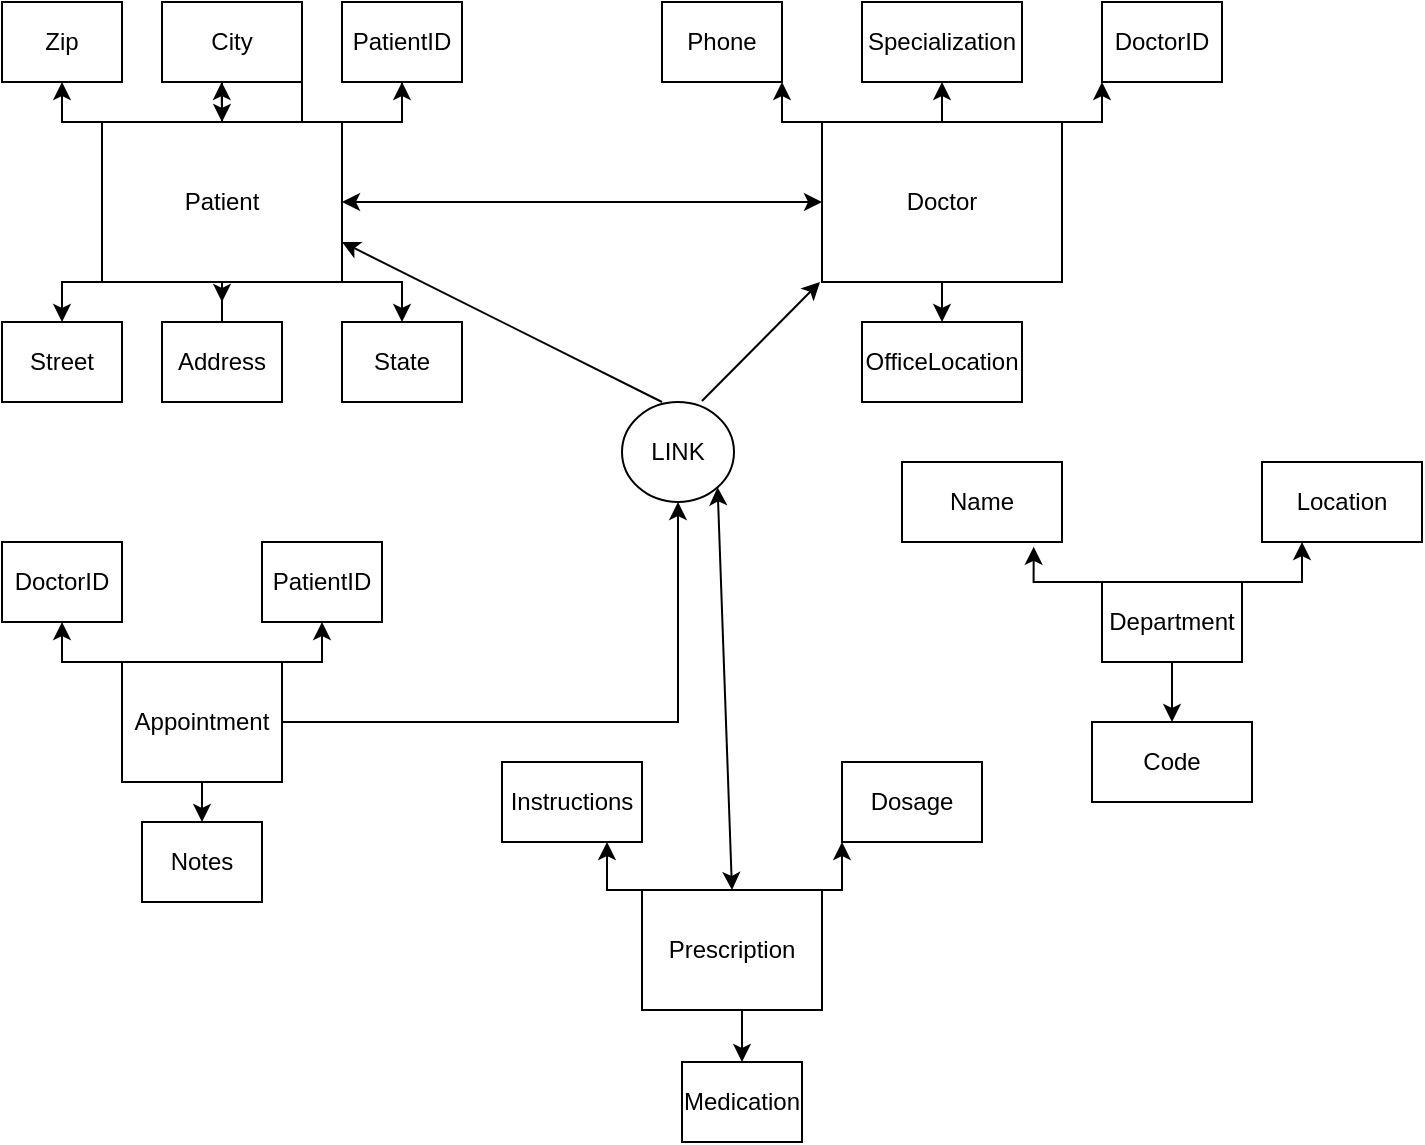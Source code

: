 <mxfile version="28.2.2">
  <diagram name="Страница — 1" id="5tCdzcLCmoUiRQ9UJjtX">
    <mxGraphModel dx="976" dy="630" grid="1" gridSize="10" guides="1" tooltips="1" connect="1" arrows="1" fold="1" page="1" pageScale="1" pageWidth="827" pageHeight="1169" math="0" shadow="0">
      <root>
        <mxCell id="0" />
        <mxCell id="1" parent="0" />
        <mxCell id="usJaf5t2ZkvXkqVpBnMW-19" style="edgeStyle=orthogonalEdgeStyle;rounded=0;orthogonalLoop=1;jettySize=auto;html=1;exitX=0;exitY=1;exitDx=0;exitDy=0;entryX=0.5;entryY=0;entryDx=0;entryDy=0;" parent="1" source="usJaf5t2ZkvXkqVpBnMW-1" target="usJaf5t2ZkvXkqVpBnMW-16" edge="1">
          <mxGeometry relative="1" as="geometry" />
        </mxCell>
        <mxCell id="usJaf5t2ZkvXkqVpBnMW-21" style="edgeStyle=orthogonalEdgeStyle;rounded=0;orthogonalLoop=1;jettySize=auto;html=1;exitX=1;exitY=1;exitDx=0;exitDy=0;entryX=0.5;entryY=0;entryDx=0;entryDy=0;" parent="1" source="usJaf5t2ZkvXkqVpBnMW-1" target="usJaf5t2ZkvXkqVpBnMW-18" edge="1">
          <mxGeometry relative="1" as="geometry" />
        </mxCell>
        <mxCell id="usJaf5t2ZkvXkqVpBnMW-22" style="edgeStyle=orthogonalEdgeStyle;rounded=0;orthogonalLoop=1;jettySize=auto;html=1;exitX=1;exitY=0;exitDx=0;exitDy=0;" parent="1" source="usJaf5t2ZkvXkqVpBnMW-1" edge="1">
          <mxGeometry relative="1" as="geometry">
            <mxPoint x="230" y="180" as="targetPoint" />
          </mxGeometry>
        </mxCell>
        <mxCell id="usJaf5t2ZkvXkqVpBnMW-25" style="edgeStyle=orthogonalEdgeStyle;rounded=0;orthogonalLoop=1;jettySize=auto;html=1;exitX=0;exitY=0;exitDx=0;exitDy=0;entryX=0.5;entryY=1;entryDx=0;entryDy=0;" parent="1" source="usJaf5t2ZkvXkqVpBnMW-1" target="usJaf5t2ZkvXkqVpBnMW-9" edge="1">
          <mxGeometry relative="1" as="geometry" />
        </mxCell>
        <mxCell id="usJaf5t2ZkvXkqVpBnMW-1" value="Patient" style="rounded=0;whiteSpace=wrap;html=1;" parent="1" vertex="1">
          <mxGeometry x="80" y="200" width="120" height="80" as="geometry" />
        </mxCell>
        <mxCell id="usJaf5t2ZkvXkqVpBnMW-28" value="" style="edgeStyle=orthogonalEdgeStyle;rounded=0;orthogonalLoop=1;jettySize=auto;html=1;" parent="1" source="usJaf5t2ZkvXkqVpBnMW-4" target="usJaf5t2ZkvXkqVpBnMW-1" edge="1">
          <mxGeometry relative="1" as="geometry" />
        </mxCell>
        <mxCell id="usJaf5t2ZkvXkqVpBnMW-4" value="PatientID" style="rounded=0;whiteSpace=wrap;html=1;" parent="1" vertex="1">
          <mxGeometry x="200" y="140" width="60" height="40" as="geometry" />
        </mxCell>
        <mxCell id="usJaf5t2ZkvXkqVpBnMW-8" value="City" style="rounded=0;whiteSpace=wrap;html=1;" parent="1" vertex="1">
          <mxGeometry x="110" y="140" width="70" height="40" as="geometry" />
        </mxCell>
        <mxCell id="usJaf5t2ZkvXkqVpBnMW-9" value="Zip" style="rounded=0;whiteSpace=wrap;html=1;" parent="1" vertex="1">
          <mxGeometry x="30" y="140" width="60" height="40" as="geometry" />
        </mxCell>
        <mxCell id="usJaf5t2ZkvXkqVpBnMW-16" value="Street" style="rounded=0;whiteSpace=wrap;html=1;" parent="1" vertex="1">
          <mxGeometry x="30" y="300" width="60" height="40" as="geometry" />
        </mxCell>
        <mxCell id="usJaf5t2ZkvXkqVpBnMW-20" style="edgeStyle=orthogonalEdgeStyle;rounded=0;orthogonalLoop=1;jettySize=auto;html=1;" parent="1" source="usJaf5t2ZkvXkqVpBnMW-17" edge="1">
          <mxGeometry relative="1" as="geometry">
            <mxPoint x="140" y="290" as="targetPoint" />
          </mxGeometry>
        </mxCell>
        <mxCell id="usJaf5t2ZkvXkqVpBnMW-17" value="Address" style="rounded=0;whiteSpace=wrap;html=1;" parent="1" vertex="1">
          <mxGeometry x="110" y="300" width="60" height="40" as="geometry" />
        </mxCell>
        <mxCell id="usJaf5t2ZkvXkqVpBnMW-18" value="State" style="rounded=0;whiteSpace=wrap;html=1;" parent="1" vertex="1">
          <mxGeometry x="200" y="300" width="60" height="40" as="geometry" />
        </mxCell>
        <mxCell id="usJaf5t2ZkvXkqVpBnMW-24" style="edgeStyle=orthogonalEdgeStyle;rounded=0;orthogonalLoop=1;jettySize=auto;html=1;exitX=0.5;exitY=0;exitDx=0;exitDy=0;entryX=0.426;entryY=1;entryDx=0;entryDy=0;entryPerimeter=0;" parent="1" source="usJaf5t2ZkvXkqVpBnMW-1" target="usJaf5t2ZkvXkqVpBnMW-8" edge="1">
          <mxGeometry relative="1" as="geometry" />
        </mxCell>
        <mxCell id="usJaf5t2ZkvXkqVpBnMW-35" style="edgeStyle=orthogonalEdgeStyle;rounded=0;orthogonalLoop=1;jettySize=auto;html=1;exitX=0;exitY=0;exitDx=0;exitDy=0;entryX=1;entryY=1;entryDx=0;entryDy=0;" parent="1" source="usJaf5t2ZkvXkqVpBnMW-27" target="usJaf5t2ZkvXkqVpBnMW-31" edge="1">
          <mxGeometry relative="1" as="geometry" />
        </mxCell>
        <mxCell id="usJaf5t2ZkvXkqVpBnMW-36" style="edgeStyle=orthogonalEdgeStyle;rounded=0;orthogonalLoop=1;jettySize=auto;html=1;exitX=0.5;exitY=0;exitDx=0;exitDy=0;entryX=0.5;entryY=1;entryDx=0;entryDy=0;" parent="1" source="usJaf5t2ZkvXkqVpBnMW-27" target="usJaf5t2ZkvXkqVpBnMW-30" edge="1">
          <mxGeometry relative="1" as="geometry" />
        </mxCell>
        <mxCell id="usJaf5t2ZkvXkqVpBnMW-37" style="edgeStyle=orthogonalEdgeStyle;rounded=0;orthogonalLoop=1;jettySize=auto;html=1;exitX=1;exitY=0;exitDx=0;exitDy=0;entryX=0;entryY=1;entryDx=0;entryDy=0;" parent="1" source="usJaf5t2ZkvXkqVpBnMW-27" target="usJaf5t2ZkvXkqVpBnMW-29" edge="1">
          <mxGeometry relative="1" as="geometry" />
        </mxCell>
        <mxCell id="usJaf5t2ZkvXkqVpBnMW-39" style="edgeStyle=orthogonalEdgeStyle;rounded=0;orthogonalLoop=1;jettySize=auto;html=1;exitX=0.5;exitY=1;exitDx=0;exitDy=0;entryX=0.5;entryY=0;entryDx=0;entryDy=0;" parent="1" source="usJaf5t2ZkvXkqVpBnMW-27" edge="1">
          <mxGeometry relative="1" as="geometry">
            <mxPoint x="500" y="300" as="targetPoint" />
          </mxGeometry>
        </mxCell>
        <mxCell id="usJaf5t2ZkvXkqVpBnMW-27" value="Doctor" style="rounded=0;whiteSpace=wrap;html=1;" parent="1" vertex="1">
          <mxGeometry x="440" y="200" width="120" height="80" as="geometry" />
        </mxCell>
        <mxCell id="usJaf5t2ZkvXkqVpBnMW-29" value="DoctorID" style="rounded=0;whiteSpace=wrap;html=1;" parent="1" vertex="1">
          <mxGeometry x="580" y="140" width="60" height="40" as="geometry" />
        </mxCell>
        <mxCell id="usJaf5t2ZkvXkqVpBnMW-30" value="Specialization" style="rounded=0;whiteSpace=wrap;html=1;" parent="1" vertex="1">
          <mxGeometry x="460" y="140" width="80" height="40" as="geometry" />
        </mxCell>
        <mxCell id="usJaf5t2ZkvXkqVpBnMW-31" value="Phone" style="rounded=0;whiteSpace=wrap;html=1;" parent="1" vertex="1">
          <mxGeometry x="360" y="140" width="60" height="40" as="geometry" />
        </mxCell>
        <mxCell id="usJaf5t2ZkvXkqVpBnMW-34" value="OfficeLocation" style="rounded=0;whiteSpace=wrap;html=1;" parent="1" vertex="1">
          <mxGeometry x="460" y="300" width="80" height="40" as="geometry" />
        </mxCell>
        <mxCell id="usJaf5t2ZkvXkqVpBnMW-45" style="edgeStyle=orthogonalEdgeStyle;rounded=0;orthogonalLoop=1;jettySize=auto;html=1;exitX=1;exitY=0;exitDx=0;exitDy=0;entryX=0.25;entryY=1;entryDx=0;entryDy=0;" parent="1" source="usJaf5t2ZkvXkqVpBnMW-43" target="usJaf5t2ZkvXkqVpBnMW-44" edge="1">
          <mxGeometry relative="1" as="geometry" />
        </mxCell>
        <mxCell id="usJaf5t2ZkvXkqVpBnMW-50" style="edgeStyle=orthogonalEdgeStyle;rounded=0;orthogonalLoop=1;jettySize=auto;html=1;exitX=0.5;exitY=1;exitDx=0;exitDy=0;entryX=0.5;entryY=0;entryDx=0;entryDy=0;" parent="1" source="usJaf5t2ZkvXkqVpBnMW-43" target="usJaf5t2ZkvXkqVpBnMW-48" edge="1">
          <mxGeometry relative="1" as="geometry" />
        </mxCell>
        <mxCell id="usJaf5t2ZkvXkqVpBnMW-43" value="Department" style="rounded=0;whiteSpace=wrap;html=1;" parent="1" vertex="1">
          <mxGeometry x="580" y="430" width="70" height="40" as="geometry" />
        </mxCell>
        <mxCell id="usJaf5t2ZkvXkqVpBnMW-44" value="Location" style="rounded=0;whiteSpace=wrap;html=1;" parent="1" vertex="1">
          <mxGeometry x="660" y="370" width="80" height="40" as="geometry" />
        </mxCell>
        <mxCell id="usJaf5t2ZkvXkqVpBnMW-46" value="Name" style="rounded=0;whiteSpace=wrap;html=1;" parent="1" vertex="1">
          <mxGeometry x="480" y="370" width="80" height="40" as="geometry" />
        </mxCell>
        <mxCell id="usJaf5t2ZkvXkqVpBnMW-47" style="edgeStyle=orthogonalEdgeStyle;rounded=0;orthogonalLoop=1;jettySize=auto;html=1;exitX=0;exitY=0;exitDx=0;exitDy=0;entryX=0.823;entryY=1.06;entryDx=0;entryDy=0;entryPerimeter=0;" parent="1" source="usJaf5t2ZkvXkqVpBnMW-43" target="usJaf5t2ZkvXkqVpBnMW-46" edge="1">
          <mxGeometry relative="1" as="geometry" />
        </mxCell>
        <mxCell id="usJaf5t2ZkvXkqVpBnMW-48" value="Code" style="rounded=0;whiteSpace=wrap;html=1;" parent="1" vertex="1">
          <mxGeometry x="575" y="500" width="80" height="40" as="geometry" />
        </mxCell>
        <mxCell id="usJaf5t2ZkvXkqVpBnMW-78" style="edgeStyle=orthogonalEdgeStyle;rounded=0;orthogonalLoop=1;jettySize=auto;html=1;exitX=0;exitY=0;exitDx=0;exitDy=0;entryX=0.75;entryY=1;entryDx=0;entryDy=0;" parent="1" source="usJaf5t2ZkvXkqVpBnMW-51" target="usJaf5t2ZkvXkqVpBnMW-76" edge="1">
          <mxGeometry relative="1" as="geometry" />
        </mxCell>
        <mxCell id="usJaf5t2ZkvXkqVpBnMW-79" style="edgeStyle=orthogonalEdgeStyle;rounded=0;orthogonalLoop=1;jettySize=auto;html=1;exitX=1;exitY=0;exitDx=0;exitDy=0;entryX=0;entryY=1;entryDx=0;entryDy=0;" parent="1" source="usJaf5t2ZkvXkqVpBnMW-51" target="usJaf5t2ZkvXkqVpBnMW-77" edge="1">
          <mxGeometry relative="1" as="geometry" />
        </mxCell>
        <mxCell id="usJaf5t2ZkvXkqVpBnMW-80" style="edgeStyle=orthogonalEdgeStyle;rounded=0;orthogonalLoop=1;jettySize=auto;html=1;exitX=0.5;exitY=1;exitDx=0;exitDy=0;entryX=0.5;entryY=0;entryDx=0;entryDy=0;" parent="1" source="usJaf5t2ZkvXkqVpBnMW-51" target="usJaf5t2ZkvXkqVpBnMW-75" edge="1">
          <mxGeometry relative="1" as="geometry" />
        </mxCell>
        <mxCell id="usJaf5t2ZkvXkqVpBnMW-51" value="Prescription" style="rounded=0;whiteSpace=wrap;html=1;" parent="1" vertex="1">
          <mxGeometry x="350" y="584" width="90" height="60" as="geometry" />
        </mxCell>
        <mxCell id="usJaf5t2ZkvXkqVpBnMW-62" style="edgeStyle=orthogonalEdgeStyle;rounded=0;orthogonalLoop=1;jettySize=auto;html=1;exitX=1;exitY=0;exitDx=0;exitDy=0;entryX=0.5;entryY=1;entryDx=0;entryDy=0;" parent="1" source="usJaf5t2ZkvXkqVpBnMW-52" target="usJaf5t2ZkvXkqVpBnMW-61" edge="1">
          <mxGeometry relative="1" as="geometry" />
        </mxCell>
        <mxCell id="usJaf5t2ZkvXkqVpBnMW-63" style="edgeStyle=orthogonalEdgeStyle;rounded=0;orthogonalLoop=1;jettySize=auto;html=1;exitX=0;exitY=0;exitDx=0;exitDy=0;entryX=0.5;entryY=1;entryDx=0;entryDy=0;" parent="1" source="usJaf5t2ZkvXkqVpBnMW-52" target="usJaf5t2ZkvXkqVpBnMW-60" edge="1">
          <mxGeometry relative="1" as="geometry" />
        </mxCell>
        <mxCell id="usJaf5t2ZkvXkqVpBnMW-64" style="edgeStyle=orthogonalEdgeStyle;rounded=0;orthogonalLoop=1;jettySize=auto;html=1;exitX=0.5;exitY=1;exitDx=0;exitDy=0;entryX=0.5;entryY=0;entryDx=0;entryDy=0;" parent="1" source="usJaf5t2ZkvXkqVpBnMW-52" target="usJaf5t2ZkvXkqVpBnMW-59" edge="1">
          <mxGeometry relative="1" as="geometry" />
        </mxCell>
        <mxCell id="usJaf5t2ZkvXkqVpBnMW-66" style="edgeStyle=orthogonalEdgeStyle;rounded=0;orthogonalLoop=1;jettySize=auto;html=1;exitX=1;exitY=0.5;exitDx=0;exitDy=0;entryX=0.5;entryY=1;entryDx=0;entryDy=0;" parent="1" source="usJaf5t2ZkvXkqVpBnMW-52" target="usJaf5t2ZkvXkqVpBnMW-65" edge="1">
          <mxGeometry relative="1" as="geometry" />
        </mxCell>
        <mxCell id="usJaf5t2ZkvXkqVpBnMW-52" value="Appointment" style="rounded=0;whiteSpace=wrap;html=1;" parent="1" vertex="1">
          <mxGeometry x="90" y="470" width="80" height="60" as="geometry" />
        </mxCell>
        <mxCell id="usJaf5t2ZkvXkqVpBnMW-58" value="" style="endArrow=classic;startArrow=classic;html=1;rounded=0;entryX=0;entryY=0.5;entryDx=0;entryDy=0;exitX=1;exitY=0.5;exitDx=0;exitDy=0;" parent="1" source="usJaf5t2ZkvXkqVpBnMW-1" target="usJaf5t2ZkvXkqVpBnMW-27" edge="1">
          <mxGeometry width="50" height="50" relative="1" as="geometry">
            <mxPoint x="310" y="270" as="sourcePoint" />
            <mxPoint x="360" y="220" as="targetPoint" />
          </mxGeometry>
        </mxCell>
        <mxCell id="usJaf5t2ZkvXkqVpBnMW-59" value="Notes" style="rounded=0;whiteSpace=wrap;html=1;" parent="1" vertex="1">
          <mxGeometry x="100" y="550" width="60" height="40" as="geometry" />
        </mxCell>
        <mxCell id="usJaf5t2ZkvXkqVpBnMW-60" value="DoctorID" style="rounded=0;whiteSpace=wrap;html=1;" parent="1" vertex="1">
          <mxGeometry x="30" y="410" width="60" height="40" as="geometry" />
        </mxCell>
        <mxCell id="usJaf5t2ZkvXkqVpBnMW-61" value="PatientID" style="rounded=0;whiteSpace=wrap;html=1;" parent="1" vertex="1">
          <mxGeometry x="160" y="410" width="60" height="40" as="geometry" />
        </mxCell>
        <mxCell id="usJaf5t2ZkvXkqVpBnMW-65" value="LINK" style="ellipse;whiteSpace=wrap;html=1;" parent="1" vertex="1">
          <mxGeometry x="340" y="340" width="56" height="50" as="geometry" />
        </mxCell>
        <mxCell id="usJaf5t2ZkvXkqVpBnMW-69" value="" style="endArrow=classic;html=1;rounded=0;exitX=0.714;exitY=-0.01;exitDx=0;exitDy=0;exitPerimeter=0;" parent="1" source="usJaf5t2ZkvXkqVpBnMW-65" edge="1">
          <mxGeometry width="50" height="50" relative="1" as="geometry">
            <mxPoint x="389" y="330" as="sourcePoint" />
            <mxPoint x="439" y="280" as="targetPoint" />
          </mxGeometry>
        </mxCell>
        <mxCell id="usJaf5t2ZkvXkqVpBnMW-70" value="" style="endArrow=classic;html=1;rounded=0;exitX=0.714;exitY=-0.01;exitDx=0;exitDy=0;exitPerimeter=0;entryX=1;entryY=0.75;entryDx=0;entryDy=0;" parent="1" target="usJaf5t2ZkvXkqVpBnMW-1" edge="1">
          <mxGeometry width="50" height="50" relative="1" as="geometry">
            <mxPoint x="360" y="340" as="sourcePoint" />
            <mxPoint x="419" y="280" as="targetPoint" />
          </mxGeometry>
        </mxCell>
        <mxCell id="usJaf5t2ZkvXkqVpBnMW-73" style="edgeStyle=orthogonalEdgeStyle;rounded=0;orthogonalLoop=1;jettySize=auto;html=1;exitX=0.5;exitY=1;exitDx=0;exitDy=0;" parent="1" source="usJaf5t2ZkvXkqVpBnMW-51" target="usJaf5t2ZkvXkqVpBnMW-51" edge="1">
          <mxGeometry relative="1" as="geometry" />
        </mxCell>
        <mxCell id="usJaf5t2ZkvXkqVpBnMW-75" value="Medication" style="rounded=0;whiteSpace=wrap;html=1;" parent="1" vertex="1">
          <mxGeometry x="370" y="670" width="60" height="40" as="geometry" />
        </mxCell>
        <mxCell id="usJaf5t2ZkvXkqVpBnMW-76" value="Instructions" style="rounded=0;whiteSpace=wrap;html=1;" parent="1" vertex="1">
          <mxGeometry x="280" y="520" width="70" height="40" as="geometry" />
        </mxCell>
        <mxCell id="usJaf5t2ZkvXkqVpBnMW-77" value="Dosage" style="rounded=0;whiteSpace=wrap;html=1;" parent="1" vertex="1">
          <mxGeometry x="450" y="520" width="70" height="40" as="geometry" />
        </mxCell>
        <mxCell id="usJaf5t2ZkvXkqVpBnMW-81" value="" style="endArrow=classic;startArrow=classic;html=1;rounded=0;exitX=0.5;exitY=0;exitDx=0;exitDy=0;entryX=1;entryY=1;entryDx=0;entryDy=0;" parent="1" source="usJaf5t2ZkvXkqVpBnMW-51" target="usJaf5t2ZkvXkqVpBnMW-65" edge="1">
          <mxGeometry width="50" height="50" relative="1" as="geometry">
            <mxPoint x="410" y="440" as="sourcePoint" />
            <mxPoint x="460" y="390" as="targetPoint" />
          </mxGeometry>
        </mxCell>
      </root>
    </mxGraphModel>
  </diagram>
</mxfile>
